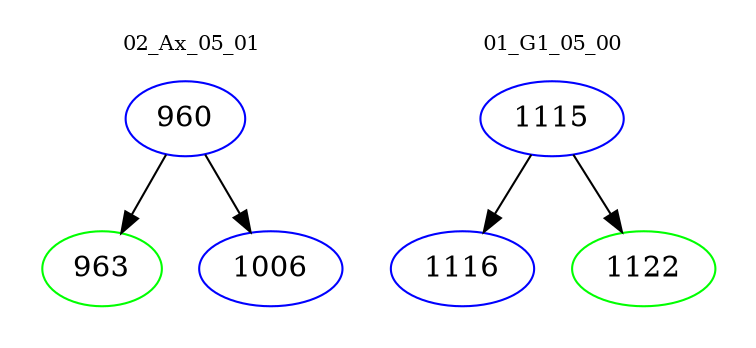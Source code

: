 digraph{
subgraph cluster_0 {
color = white
label = "02_Ax_05_01";
fontsize=10;
T0_960 [label="960", color="blue"]
T0_960 -> T0_963 [color="black"]
T0_963 [label="963", color="green"]
T0_960 -> T0_1006 [color="black"]
T0_1006 [label="1006", color="blue"]
}
subgraph cluster_1 {
color = white
label = "01_G1_05_00";
fontsize=10;
T1_1115 [label="1115", color="blue"]
T1_1115 -> T1_1116 [color="black"]
T1_1116 [label="1116", color="blue"]
T1_1115 -> T1_1122 [color="black"]
T1_1122 [label="1122", color="green"]
}
}
